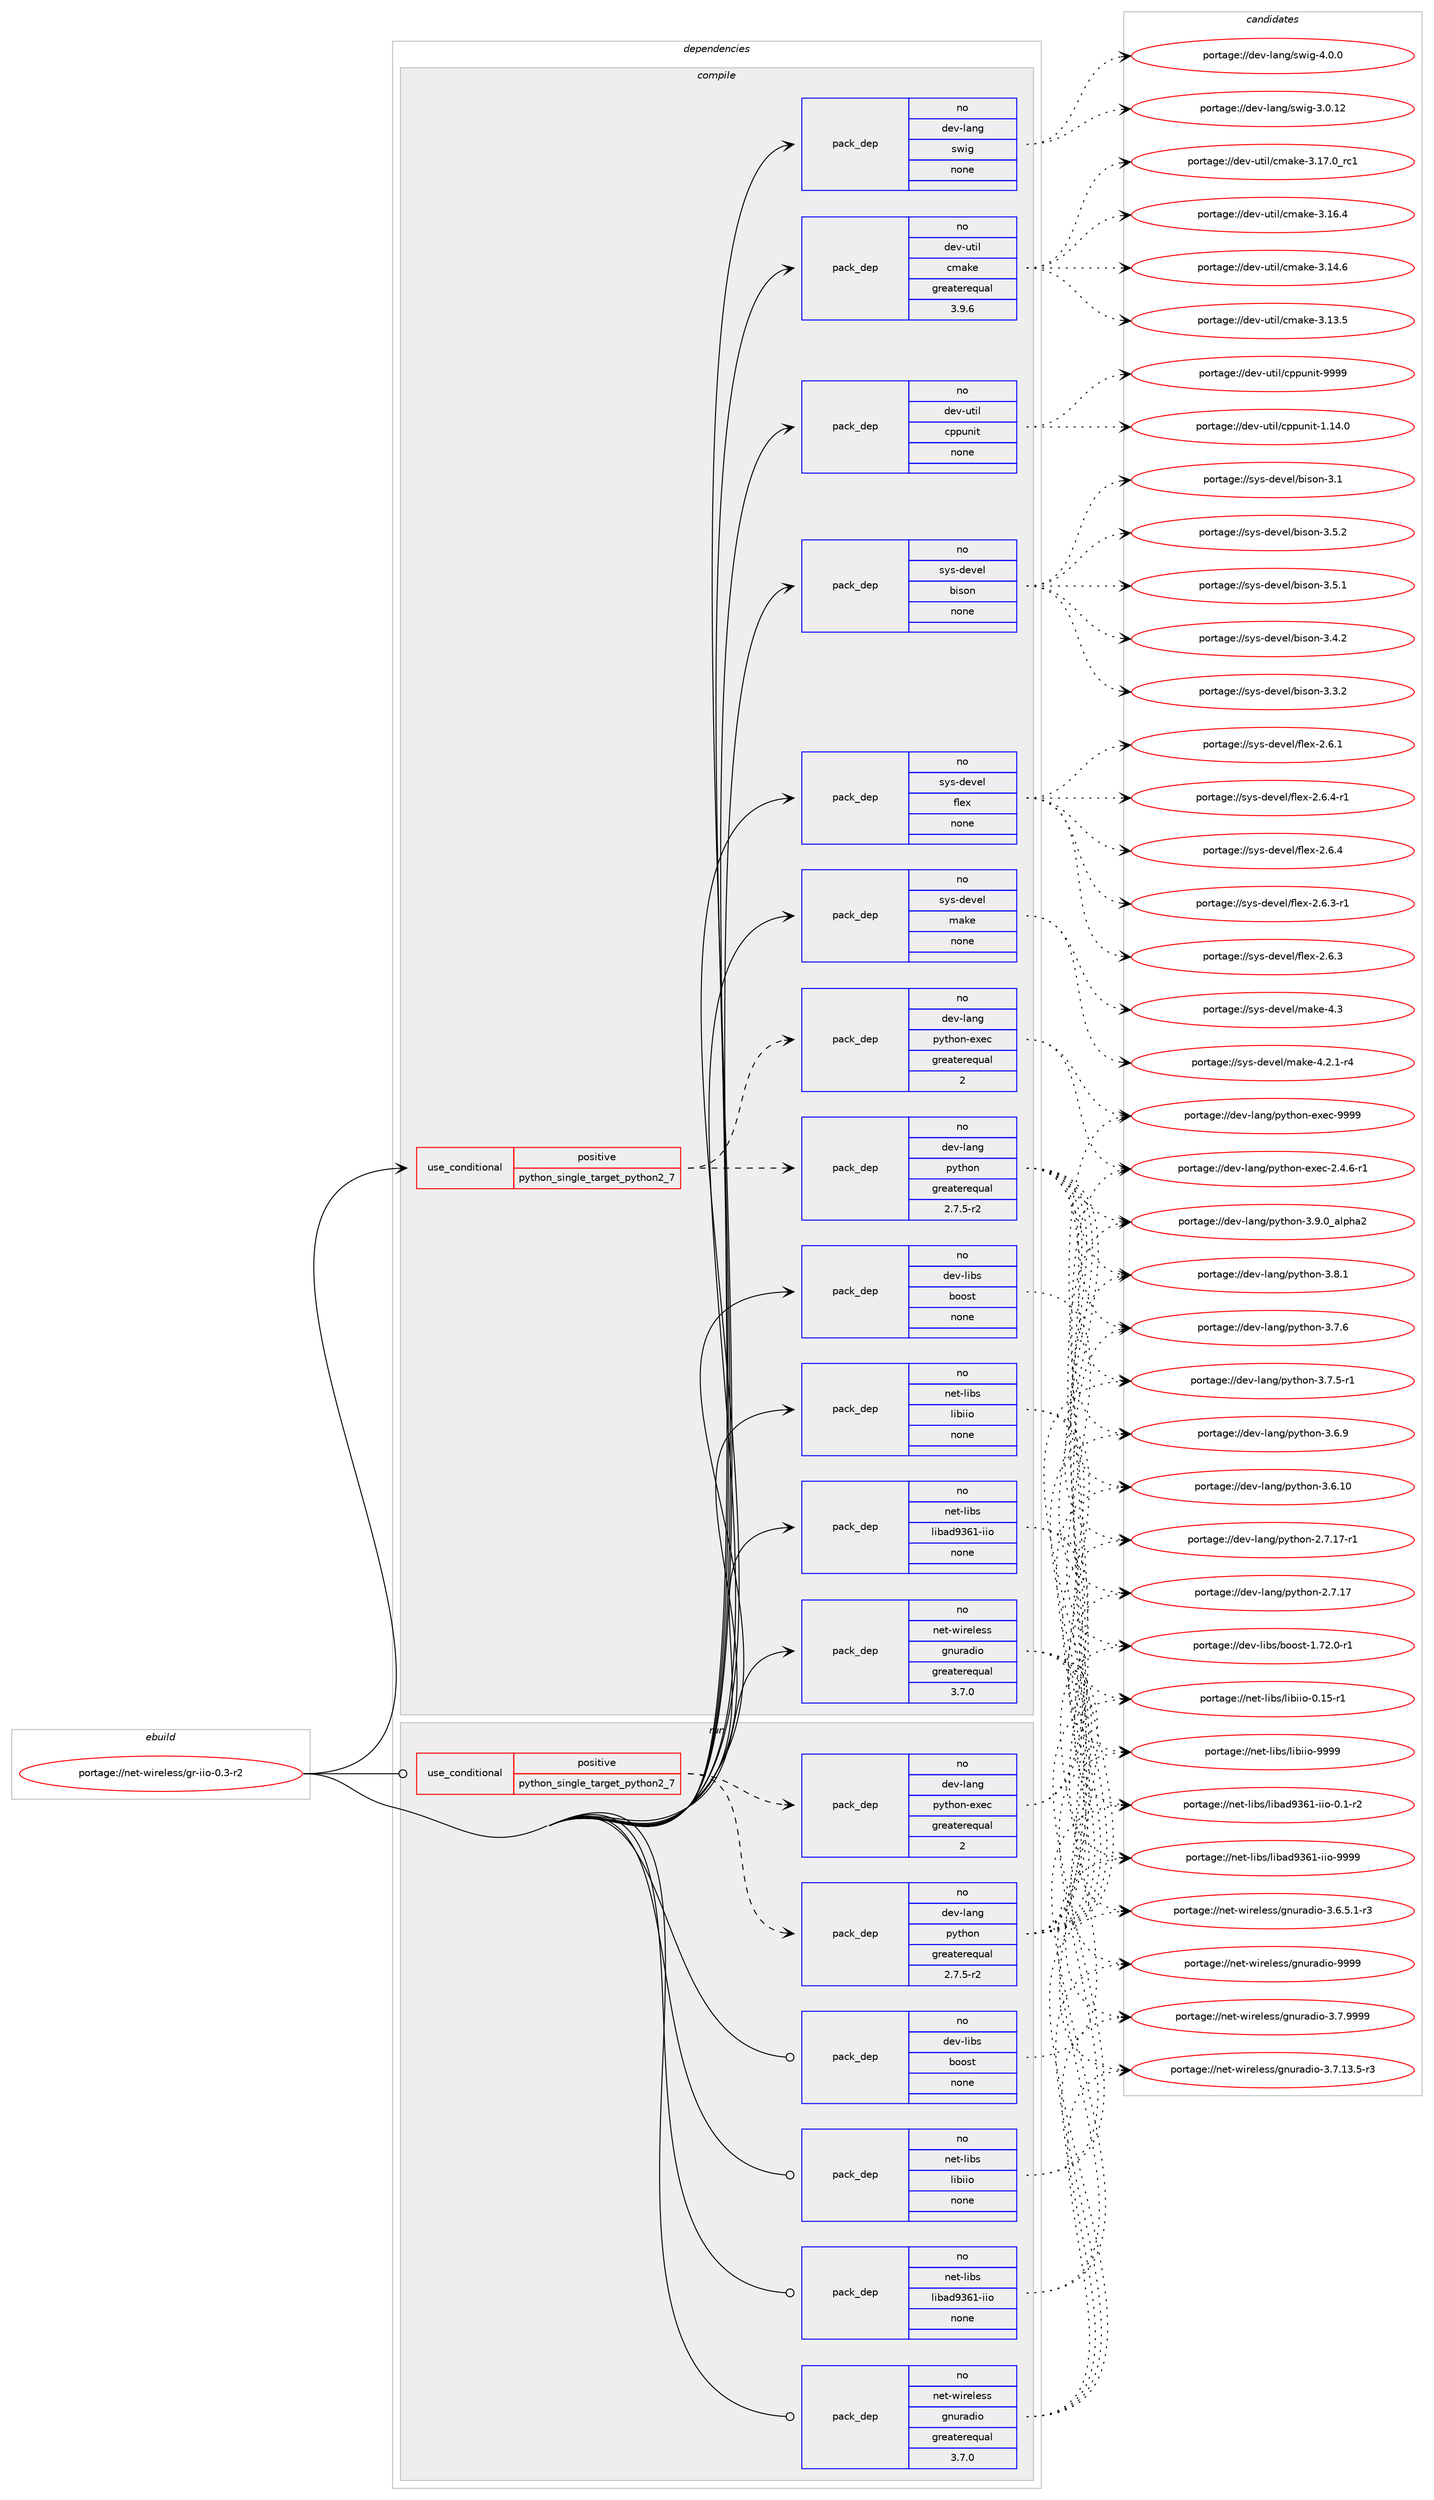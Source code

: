 digraph prolog {

# *************
# Graph options
# *************

newrank=true;
concentrate=true;
compound=true;
graph [rankdir=LR,fontname=Helvetica,fontsize=10,ranksep=1.5];#, ranksep=2.5, nodesep=0.2];
edge  [arrowhead=vee];
node  [fontname=Helvetica,fontsize=10];

# **********
# The ebuild
# **********

subgraph cluster_leftcol {
color=gray;
rank=same;
label=<<i>ebuild</i>>;
id [label="portage://net-wireless/gr-iio-0.3-r2", color=red, width=4, href="../net-wireless/gr-iio-0.3-r2.svg"];
}

# ****************
# The dependencies
# ****************

subgraph cluster_midcol {
color=gray;
label=<<i>dependencies</i>>;
subgraph cluster_compile {
fillcolor="#eeeeee";
style=filled;
label=<<i>compile</i>>;
subgraph cond21011 {
dependency107183 [label=<<TABLE BORDER="0" CELLBORDER="1" CELLSPACING="0" CELLPADDING="4"><TR><TD ROWSPAN="3" CELLPADDING="10">use_conditional</TD></TR><TR><TD>positive</TD></TR><TR><TD>python_single_target_python2_7</TD></TR></TABLE>>, shape=none, color=red];
subgraph pack84387 {
dependency107184 [label=<<TABLE BORDER="0" CELLBORDER="1" CELLSPACING="0" CELLPADDING="4" WIDTH="220"><TR><TD ROWSPAN="6" CELLPADDING="30">pack_dep</TD></TR><TR><TD WIDTH="110">no</TD></TR><TR><TD>dev-lang</TD></TR><TR><TD>python</TD></TR><TR><TD>greaterequal</TD></TR><TR><TD>2.7.5-r2</TD></TR></TABLE>>, shape=none, color=blue];
}
dependency107183:e -> dependency107184:w [weight=20,style="dashed",arrowhead="vee"];
subgraph pack84388 {
dependency107185 [label=<<TABLE BORDER="0" CELLBORDER="1" CELLSPACING="0" CELLPADDING="4" WIDTH="220"><TR><TD ROWSPAN="6" CELLPADDING="30">pack_dep</TD></TR><TR><TD WIDTH="110">no</TD></TR><TR><TD>dev-lang</TD></TR><TR><TD>python-exec</TD></TR><TR><TD>greaterequal</TD></TR><TR><TD>2</TD></TR></TABLE>>, shape=none, color=blue];
}
dependency107183:e -> dependency107185:w [weight=20,style="dashed",arrowhead="vee"];
}
id:e -> dependency107183:w [weight=20,style="solid",arrowhead="vee"];
subgraph pack84389 {
dependency107186 [label=<<TABLE BORDER="0" CELLBORDER="1" CELLSPACING="0" CELLPADDING="4" WIDTH="220"><TR><TD ROWSPAN="6" CELLPADDING="30">pack_dep</TD></TR><TR><TD WIDTH="110">no</TD></TR><TR><TD>dev-lang</TD></TR><TR><TD>swig</TD></TR><TR><TD>none</TD></TR><TR><TD></TD></TR></TABLE>>, shape=none, color=blue];
}
id:e -> dependency107186:w [weight=20,style="solid",arrowhead="vee"];
subgraph pack84390 {
dependency107187 [label=<<TABLE BORDER="0" CELLBORDER="1" CELLSPACING="0" CELLPADDING="4" WIDTH="220"><TR><TD ROWSPAN="6" CELLPADDING="30">pack_dep</TD></TR><TR><TD WIDTH="110">no</TD></TR><TR><TD>dev-libs</TD></TR><TR><TD>boost</TD></TR><TR><TD>none</TD></TR><TR><TD></TD></TR></TABLE>>, shape=none, color=blue];
}
id:e -> dependency107187:w [weight=20,style="solid",arrowhead="vee"];
subgraph pack84391 {
dependency107188 [label=<<TABLE BORDER="0" CELLBORDER="1" CELLSPACING="0" CELLPADDING="4" WIDTH="220"><TR><TD ROWSPAN="6" CELLPADDING="30">pack_dep</TD></TR><TR><TD WIDTH="110">no</TD></TR><TR><TD>dev-util</TD></TR><TR><TD>cmake</TD></TR><TR><TD>greaterequal</TD></TR><TR><TD>3.9.6</TD></TR></TABLE>>, shape=none, color=blue];
}
id:e -> dependency107188:w [weight=20,style="solid",arrowhead="vee"];
subgraph pack84392 {
dependency107189 [label=<<TABLE BORDER="0" CELLBORDER="1" CELLSPACING="0" CELLPADDING="4" WIDTH="220"><TR><TD ROWSPAN="6" CELLPADDING="30">pack_dep</TD></TR><TR><TD WIDTH="110">no</TD></TR><TR><TD>dev-util</TD></TR><TR><TD>cppunit</TD></TR><TR><TD>none</TD></TR><TR><TD></TD></TR></TABLE>>, shape=none, color=blue];
}
id:e -> dependency107189:w [weight=20,style="solid",arrowhead="vee"];
subgraph pack84393 {
dependency107190 [label=<<TABLE BORDER="0" CELLBORDER="1" CELLSPACING="0" CELLPADDING="4" WIDTH="220"><TR><TD ROWSPAN="6" CELLPADDING="30">pack_dep</TD></TR><TR><TD WIDTH="110">no</TD></TR><TR><TD>net-libs</TD></TR><TR><TD>libad9361-iio</TD></TR><TR><TD>none</TD></TR><TR><TD></TD></TR></TABLE>>, shape=none, color=blue];
}
id:e -> dependency107190:w [weight=20,style="solid",arrowhead="vee"];
subgraph pack84394 {
dependency107191 [label=<<TABLE BORDER="0" CELLBORDER="1" CELLSPACING="0" CELLPADDING="4" WIDTH="220"><TR><TD ROWSPAN="6" CELLPADDING="30">pack_dep</TD></TR><TR><TD WIDTH="110">no</TD></TR><TR><TD>net-libs</TD></TR><TR><TD>libiio</TD></TR><TR><TD>none</TD></TR><TR><TD></TD></TR></TABLE>>, shape=none, color=blue];
}
id:e -> dependency107191:w [weight=20,style="solid",arrowhead="vee"];
subgraph pack84395 {
dependency107192 [label=<<TABLE BORDER="0" CELLBORDER="1" CELLSPACING="0" CELLPADDING="4" WIDTH="220"><TR><TD ROWSPAN="6" CELLPADDING="30">pack_dep</TD></TR><TR><TD WIDTH="110">no</TD></TR><TR><TD>net-wireless</TD></TR><TR><TD>gnuradio</TD></TR><TR><TD>greaterequal</TD></TR><TR><TD>3.7.0</TD></TR></TABLE>>, shape=none, color=blue];
}
id:e -> dependency107192:w [weight=20,style="solid",arrowhead="vee"];
subgraph pack84396 {
dependency107193 [label=<<TABLE BORDER="0" CELLBORDER="1" CELLSPACING="0" CELLPADDING="4" WIDTH="220"><TR><TD ROWSPAN="6" CELLPADDING="30">pack_dep</TD></TR><TR><TD WIDTH="110">no</TD></TR><TR><TD>sys-devel</TD></TR><TR><TD>bison</TD></TR><TR><TD>none</TD></TR><TR><TD></TD></TR></TABLE>>, shape=none, color=blue];
}
id:e -> dependency107193:w [weight=20,style="solid",arrowhead="vee"];
subgraph pack84397 {
dependency107194 [label=<<TABLE BORDER="0" CELLBORDER="1" CELLSPACING="0" CELLPADDING="4" WIDTH="220"><TR><TD ROWSPAN="6" CELLPADDING="30">pack_dep</TD></TR><TR><TD WIDTH="110">no</TD></TR><TR><TD>sys-devel</TD></TR><TR><TD>flex</TD></TR><TR><TD>none</TD></TR><TR><TD></TD></TR></TABLE>>, shape=none, color=blue];
}
id:e -> dependency107194:w [weight=20,style="solid",arrowhead="vee"];
subgraph pack84398 {
dependency107195 [label=<<TABLE BORDER="0" CELLBORDER="1" CELLSPACING="0" CELLPADDING="4" WIDTH="220"><TR><TD ROWSPAN="6" CELLPADDING="30">pack_dep</TD></TR><TR><TD WIDTH="110">no</TD></TR><TR><TD>sys-devel</TD></TR><TR><TD>make</TD></TR><TR><TD>none</TD></TR><TR><TD></TD></TR></TABLE>>, shape=none, color=blue];
}
id:e -> dependency107195:w [weight=20,style="solid",arrowhead="vee"];
}
subgraph cluster_compileandrun {
fillcolor="#eeeeee";
style=filled;
label=<<i>compile and run</i>>;
}
subgraph cluster_run {
fillcolor="#eeeeee";
style=filled;
label=<<i>run</i>>;
subgraph cond21012 {
dependency107196 [label=<<TABLE BORDER="0" CELLBORDER="1" CELLSPACING="0" CELLPADDING="4"><TR><TD ROWSPAN="3" CELLPADDING="10">use_conditional</TD></TR><TR><TD>positive</TD></TR><TR><TD>python_single_target_python2_7</TD></TR></TABLE>>, shape=none, color=red];
subgraph pack84399 {
dependency107197 [label=<<TABLE BORDER="0" CELLBORDER="1" CELLSPACING="0" CELLPADDING="4" WIDTH="220"><TR><TD ROWSPAN="6" CELLPADDING="30">pack_dep</TD></TR><TR><TD WIDTH="110">no</TD></TR><TR><TD>dev-lang</TD></TR><TR><TD>python</TD></TR><TR><TD>greaterequal</TD></TR><TR><TD>2.7.5-r2</TD></TR></TABLE>>, shape=none, color=blue];
}
dependency107196:e -> dependency107197:w [weight=20,style="dashed",arrowhead="vee"];
subgraph pack84400 {
dependency107198 [label=<<TABLE BORDER="0" CELLBORDER="1" CELLSPACING="0" CELLPADDING="4" WIDTH="220"><TR><TD ROWSPAN="6" CELLPADDING="30">pack_dep</TD></TR><TR><TD WIDTH="110">no</TD></TR><TR><TD>dev-lang</TD></TR><TR><TD>python-exec</TD></TR><TR><TD>greaterequal</TD></TR><TR><TD>2</TD></TR></TABLE>>, shape=none, color=blue];
}
dependency107196:e -> dependency107198:w [weight=20,style="dashed",arrowhead="vee"];
}
id:e -> dependency107196:w [weight=20,style="solid",arrowhead="odot"];
subgraph pack84401 {
dependency107199 [label=<<TABLE BORDER="0" CELLBORDER="1" CELLSPACING="0" CELLPADDING="4" WIDTH="220"><TR><TD ROWSPAN="6" CELLPADDING="30">pack_dep</TD></TR><TR><TD WIDTH="110">no</TD></TR><TR><TD>dev-libs</TD></TR><TR><TD>boost</TD></TR><TR><TD>none</TD></TR><TR><TD></TD></TR></TABLE>>, shape=none, color=blue];
}
id:e -> dependency107199:w [weight=20,style="solid",arrowhead="odot"];
subgraph pack84402 {
dependency107200 [label=<<TABLE BORDER="0" CELLBORDER="1" CELLSPACING="0" CELLPADDING="4" WIDTH="220"><TR><TD ROWSPAN="6" CELLPADDING="30">pack_dep</TD></TR><TR><TD WIDTH="110">no</TD></TR><TR><TD>net-libs</TD></TR><TR><TD>libad9361-iio</TD></TR><TR><TD>none</TD></TR><TR><TD></TD></TR></TABLE>>, shape=none, color=blue];
}
id:e -> dependency107200:w [weight=20,style="solid",arrowhead="odot"];
subgraph pack84403 {
dependency107201 [label=<<TABLE BORDER="0" CELLBORDER="1" CELLSPACING="0" CELLPADDING="4" WIDTH="220"><TR><TD ROWSPAN="6" CELLPADDING="30">pack_dep</TD></TR><TR><TD WIDTH="110">no</TD></TR><TR><TD>net-libs</TD></TR><TR><TD>libiio</TD></TR><TR><TD>none</TD></TR><TR><TD></TD></TR></TABLE>>, shape=none, color=blue];
}
id:e -> dependency107201:w [weight=20,style="solid",arrowhead="odot"];
subgraph pack84404 {
dependency107202 [label=<<TABLE BORDER="0" CELLBORDER="1" CELLSPACING="0" CELLPADDING="4" WIDTH="220"><TR><TD ROWSPAN="6" CELLPADDING="30">pack_dep</TD></TR><TR><TD WIDTH="110">no</TD></TR><TR><TD>net-wireless</TD></TR><TR><TD>gnuradio</TD></TR><TR><TD>greaterequal</TD></TR><TR><TD>3.7.0</TD></TR></TABLE>>, shape=none, color=blue];
}
id:e -> dependency107202:w [weight=20,style="solid",arrowhead="odot"];
}
}

# **************
# The candidates
# **************

subgraph cluster_choices {
rank=same;
color=gray;
label=<<i>candidates</i>>;

subgraph choice84387 {
color=black;
nodesep=1;
choice10010111845108971101034711212111610411111045514657464895971081121049750 [label="portage://dev-lang/python-3.9.0_alpha2", color=red, width=4,href="../dev-lang/python-3.9.0_alpha2.svg"];
choice100101118451089711010347112121116104111110455146564649 [label="portage://dev-lang/python-3.8.1", color=red, width=4,href="../dev-lang/python-3.8.1.svg"];
choice100101118451089711010347112121116104111110455146554654 [label="portage://dev-lang/python-3.7.6", color=red, width=4,href="../dev-lang/python-3.7.6.svg"];
choice1001011184510897110103471121211161041111104551465546534511449 [label="portage://dev-lang/python-3.7.5-r1", color=red, width=4,href="../dev-lang/python-3.7.5-r1.svg"];
choice100101118451089711010347112121116104111110455146544657 [label="portage://dev-lang/python-3.6.9", color=red, width=4,href="../dev-lang/python-3.6.9.svg"];
choice10010111845108971101034711212111610411111045514654464948 [label="portage://dev-lang/python-3.6.10", color=red, width=4,href="../dev-lang/python-3.6.10.svg"];
choice100101118451089711010347112121116104111110455046554649554511449 [label="portage://dev-lang/python-2.7.17-r1", color=red, width=4,href="../dev-lang/python-2.7.17-r1.svg"];
choice10010111845108971101034711212111610411111045504655464955 [label="portage://dev-lang/python-2.7.17", color=red, width=4,href="../dev-lang/python-2.7.17.svg"];
dependency107184:e -> choice10010111845108971101034711212111610411111045514657464895971081121049750:w [style=dotted,weight="100"];
dependency107184:e -> choice100101118451089711010347112121116104111110455146564649:w [style=dotted,weight="100"];
dependency107184:e -> choice100101118451089711010347112121116104111110455146554654:w [style=dotted,weight="100"];
dependency107184:e -> choice1001011184510897110103471121211161041111104551465546534511449:w [style=dotted,weight="100"];
dependency107184:e -> choice100101118451089711010347112121116104111110455146544657:w [style=dotted,weight="100"];
dependency107184:e -> choice10010111845108971101034711212111610411111045514654464948:w [style=dotted,weight="100"];
dependency107184:e -> choice100101118451089711010347112121116104111110455046554649554511449:w [style=dotted,weight="100"];
dependency107184:e -> choice10010111845108971101034711212111610411111045504655464955:w [style=dotted,weight="100"];
}
subgraph choice84388 {
color=black;
nodesep=1;
choice10010111845108971101034711212111610411111045101120101994557575757 [label="portage://dev-lang/python-exec-9999", color=red, width=4,href="../dev-lang/python-exec-9999.svg"];
choice10010111845108971101034711212111610411111045101120101994550465246544511449 [label="portage://dev-lang/python-exec-2.4.6-r1", color=red, width=4,href="../dev-lang/python-exec-2.4.6-r1.svg"];
dependency107185:e -> choice10010111845108971101034711212111610411111045101120101994557575757:w [style=dotted,weight="100"];
dependency107185:e -> choice10010111845108971101034711212111610411111045101120101994550465246544511449:w [style=dotted,weight="100"];
}
subgraph choice84389 {
color=black;
nodesep=1;
choice100101118451089711010347115119105103455246484648 [label="portage://dev-lang/swig-4.0.0", color=red, width=4,href="../dev-lang/swig-4.0.0.svg"];
choice10010111845108971101034711511910510345514648464950 [label="portage://dev-lang/swig-3.0.12", color=red, width=4,href="../dev-lang/swig-3.0.12.svg"];
dependency107186:e -> choice100101118451089711010347115119105103455246484648:w [style=dotted,weight="100"];
dependency107186:e -> choice10010111845108971101034711511910510345514648464950:w [style=dotted,weight="100"];
}
subgraph choice84390 {
color=black;
nodesep=1;
choice10010111845108105981154798111111115116454946555046484511449 [label="portage://dev-libs/boost-1.72.0-r1", color=red, width=4,href="../dev-libs/boost-1.72.0-r1.svg"];
dependency107187:e -> choice10010111845108105981154798111111115116454946555046484511449:w [style=dotted,weight="100"];
}
subgraph choice84391 {
color=black;
nodesep=1;
choice1001011184511711610510847991099710710145514649554648951149949 [label="portage://dev-util/cmake-3.17.0_rc1", color=red, width=4,href="../dev-util/cmake-3.17.0_rc1.svg"];
choice1001011184511711610510847991099710710145514649544652 [label="portage://dev-util/cmake-3.16.4", color=red, width=4,href="../dev-util/cmake-3.16.4.svg"];
choice1001011184511711610510847991099710710145514649524654 [label="portage://dev-util/cmake-3.14.6", color=red, width=4,href="../dev-util/cmake-3.14.6.svg"];
choice1001011184511711610510847991099710710145514649514653 [label="portage://dev-util/cmake-3.13.5", color=red, width=4,href="../dev-util/cmake-3.13.5.svg"];
dependency107188:e -> choice1001011184511711610510847991099710710145514649554648951149949:w [style=dotted,weight="100"];
dependency107188:e -> choice1001011184511711610510847991099710710145514649544652:w [style=dotted,weight="100"];
dependency107188:e -> choice1001011184511711610510847991099710710145514649524654:w [style=dotted,weight="100"];
dependency107188:e -> choice1001011184511711610510847991099710710145514649514653:w [style=dotted,weight="100"];
}
subgraph choice84392 {
color=black;
nodesep=1;
choice1001011184511711610510847991121121171101051164557575757 [label="portage://dev-util/cppunit-9999", color=red, width=4,href="../dev-util/cppunit-9999.svg"];
choice10010111845117116105108479911211211711010511645494649524648 [label="portage://dev-util/cppunit-1.14.0", color=red, width=4,href="../dev-util/cppunit-1.14.0.svg"];
dependency107189:e -> choice1001011184511711610510847991121121171101051164557575757:w [style=dotted,weight="100"];
dependency107189:e -> choice10010111845117116105108479911211211711010511645494649524648:w [style=dotted,weight="100"];
}
subgraph choice84393 {
color=black;
nodesep=1;
choice110101116451081059811547108105989710057515449451051051114557575757 [label="portage://net-libs/libad9361-iio-9999", color=red, width=4,href="../net-libs/libad9361-iio-9999.svg"];
choice11010111645108105981154710810598971005751544945105105111454846494511450 [label="portage://net-libs/libad9361-iio-0.1-r2", color=red, width=4,href="../net-libs/libad9361-iio-0.1-r2.svg"];
dependency107190:e -> choice110101116451081059811547108105989710057515449451051051114557575757:w [style=dotted,weight="100"];
dependency107190:e -> choice11010111645108105981154710810598971005751544945105105111454846494511450:w [style=dotted,weight="100"];
}
subgraph choice84394 {
color=black;
nodesep=1;
choice110101116451081059811547108105981051051114557575757 [label="portage://net-libs/libiio-9999", color=red, width=4,href="../net-libs/libiio-9999.svg"];
choice1101011164510810598115471081059810510511145484649534511449 [label="portage://net-libs/libiio-0.15-r1", color=red, width=4,href="../net-libs/libiio-0.15-r1.svg"];
dependency107191:e -> choice110101116451081059811547108105981051051114557575757:w [style=dotted,weight="100"];
dependency107191:e -> choice1101011164510810598115471081059810510511145484649534511449:w [style=dotted,weight="100"];
}
subgraph choice84395 {
color=black;
nodesep=1;
choice1101011164511910511410110810111511547103110117114971001051114557575757 [label="portage://net-wireless/gnuradio-9999", color=red, width=4,href="../net-wireless/gnuradio-9999.svg"];
choice110101116451191051141011081011151154710311011711497100105111455146554657575757 [label="portage://net-wireless/gnuradio-3.7.9999", color=red, width=4,href="../net-wireless/gnuradio-3.7.9999.svg"];
choice1101011164511910511410110810111511547103110117114971001051114551465546495146534511451 [label="portage://net-wireless/gnuradio-3.7.13.5-r3", color=red, width=4,href="../net-wireless/gnuradio-3.7.13.5-r3.svg"];
choice11010111645119105114101108101115115471031101171149710010511145514654465346494511451 [label="portage://net-wireless/gnuradio-3.6.5.1-r3", color=red, width=4,href="../net-wireless/gnuradio-3.6.5.1-r3.svg"];
dependency107192:e -> choice1101011164511910511410110810111511547103110117114971001051114557575757:w [style=dotted,weight="100"];
dependency107192:e -> choice110101116451191051141011081011151154710311011711497100105111455146554657575757:w [style=dotted,weight="100"];
dependency107192:e -> choice1101011164511910511410110810111511547103110117114971001051114551465546495146534511451:w [style=dotted,weight="100"];
dependency107192:e -> choice11010111645119105114101108101115115471031101171149710010511145514654465346494511451:w [style=dotted,weight="100"];
}
subgraph choice84396 {
color=black;
nodesep=1;
choice115121115451001011181011084798105115111110455146534650 [label="portage://sys-devel/bison-3.5.2", color=red, width=4,href="../sys-devel/bison-3.5.2.svg"];
choice115121115451001011181011084798105115111110455146534649 [label="portage://sys-devel/bison-3.5.1", color=red, width=4,href="../sys-devel/bison-3.5.1.svg"];
choice115121115451001011181011084798105115111110455146524650 [label="portage://sys-devel/bison-3.4.2", color=red, width=4,href="../sys-devel/bison-3.4.2.svg"];
choice115121115451001011181011084798105115111110455146514650 [label="portage://sys-devel/bison-3.3.2", color=red, width=4,href="../sys-devel/bison-3.3.2.svg"];
choice11512111545100101118101108479810511511111045514649 [label="portage://sys-devel/bison-3.1", color=red, width=4,href="../sys-devel/bison-3.1.svg"];
dependency107193:e -> choice115121115451001011181011084798105115111110455146534650:w [style=dotted,weight="100"];
dependency107193:e -> choice115121115451001011181011084798105115111110455146534649:w [style=dotted,weight="100"];
dependency107193:e -> choice115121115451001011181011084798105115111110455146524650:w [style=dotted,weight="100"];
dependency107193:e -> choice115121115451001011181011084798105115111110455146514650:w [style=dotted,weight="100"];
dependency107193:e -> choice11512111545100101118101108479810511511111045514649:w [style=dotted,weight="100"];
}
subgraph choice84397 {
color=black;
nodesep=1;
choice11512111545100101118101108471021081011204550465446524511449 [label="portage://sys-devel/flex-2.6.4-r1", color=red, width=4,href="../sys-devel/flex-2.6.4-r1.svg"];
choice1151211154510010111810110847102108101120455046544652 [label="portage://sys-devel/flex-2.6.4", color=red, width=4,href="../sys-devel/flex-2.6.4.svg"];
choice11512111545100101118101108471021081011204550465446514511449 [label="portage://sys-devel/flex-2.6.3-r1", color=red, width=4,href="../sys-devel/flex-2.6.3-r1.svg"];
choice1151211154510010111810110847102108101120455046544651 [label="portage://sys-devel/flex-2.6.3", color=red, width=4,href="../sys-devel/flex-2.6.3.svg"];
choice1151211154510010111810110847102108101120455046544649 [label="portage://sys-devel/flex-2.6.1", color=red, width=4,href="../sys-devel/flex-2.6.1.svg"];
dependency107194:e -> choice11512111545100101118101108471021081011204550465446524511449:w [style=dotted,weight="100"];
dependency107194:e -> choice1151211154510010111810110847102108101120455046544652:w [style=dotted,weight="100"];
dependency107194:e -> choice11512111545100101118101108471021081011204550465446514511449:w [style=dotted,weight="100"];
dependency107194:e -> choice1151211154510010111810110847102108101120455046544651:w [style=dotted,weight="100"];
dependency107194:e -> choice1151211154510010111810110847102108101120455046544649:w [style=dotted,weight="100"];
}
subgraph choice84398 {
color=black;
nodesep=1;
choice11512111545100101118101108471099710710145524651 [label="portage://sys-devel/make-4.3", color=red, width=4,href="../sys-devel/make-4.3.svg"];
choice1151211154510010111810110847109971071014552465046494511452 [label="portage://sys-devel/make-4.2.1-r4", color=red, width=4,href="../sys-devel/make-4.2.1-r4.svg"];
dependency107195:e -> choice11512111545100101118101108471099710710145524651:w [style=dotted,weight="100"];
dependency107195:e -> choice1151211154510010111810110847109971071014552465046494511452:w [style=dotted,weight="100"];
}
subgraph choice84399 {
color=black;
nodesep=1;
choice10010111845108971101034711212111610411111045514657464895971081121049750 [label="portage://dev-lang/python-3.9.0_alpha2", color=red, width=4,href="../dev-lang/python-3.9.0_alpha2.svg"];
choice100101118451089711010347112121116104111110455146564649 [label="portage://dev-lang/python-3.8.1", color=red, width=4,href="../dev-lang/python-3.8.1.svg"];
choice100101118451089711010347112121116104111110455146554654 [label="portage://dev-lang/python-3.7.6", color=red, width=4,href="../dev-lang/python-3.7.6.svg"];
choice1001011184510897110103471121211161041111104551465546534511449 [label="portage://dev-lang/python-3.7.5-r1", color=red, width=4,href="../dev-lang/python-3.7.5-r1.svg"];
choice100101118451089711010347112121116104111110455146544657 [label="portage://dev-lang/python-3.6.9", color=red, width=4,href="../dev-lang/python-3.6.9.svg"];
choice10010111845108971101034711212111610411111045514654464948 [label="portage://dev-lang/python-3.6.10", color=red, width=4,href="../dev-lang/python-3.6.10.svg"];
choice100101118451089711010347112121116104111110455046554649554511449 [label="portage://dev-lang/python-2.7.17-r1", color=red, width=4,href="../dev-lang/python-2.7.17-r1.svg"];
choice10010111845108971101034711212111610411111045504655464955 [label="portage://dev-lang/python-2.7.17", color=red, width=4,href="../dev-lang/python-2.7.17.svg"];
dependency107197:e -> choice10010111845108971101034711212111610411111045514657464895971081121049750:w [style=dotted,weight="100"];
dependency107197:e -> choice100101118451089711010347112121116104111110455146564649:w [style=dotted,weight="100"];
dependency107197:e -> choice100101118451089711010347112121116104111110455146554654:w [style=dotted,weight="100"];
dependency107197:e -> choice1001011184510897110103471121211161041111104551465546534511449:w [style=dotted,weight="100"];
dependency107197:e -> choice100101118451089711010347112121116104111110455146544657:w [style=dotted,weight="100"];
dependency107197:e -> choice10010111845108971101034711212111610411111045514654464948:w [style=dotted,weight="100"];
dependency107197:e -> choice100101118451089711010347112121116104111110455046554649554511449:w [style=dotted,weight="100"];
dependency107197:e -> choice10010111845108971101034711212111610411111045504655464955:w [style=dotted,weight="100"];
}
subgraph choice84400 {
color=black;
nodesep=1;
choice10010111845108971101034711212111610411111045101120101994557575757 [label="portage://dev-lang/python-exec-9999", color=red, width=4,href="../dev-lang/python-exec-9999.svg"];
choice10010111845108971101034711212111610411111045101120101994550465246544511449 [label="portage://dev-lang/python-exec-2.4.6-r1", color=red, width=4,href="../dev-lang/python-exec-2.4.6-r1.svg"];
dependency107198:e -> choice10010111845108971101034711212111610411111045101120101994557575757:w [style=dotted,weight="100"];
dependency107198:e -> choice10010111845108971101034711212111610411111045101120101994550465246544511449:w [style=dotted,weight="100"];
}
subgraph choice84401 {
color=black;
nodesep=1;
choice10010111845108105981154798111111115116454946555046484511449 [label="portage://dev-libs/boost-1.72.0-r1", color=red, width=4,href="../dev-libs/boost-1.72.0-r1.svg"];
dependency107199:e -> choice10010111845108105981154798111111115116454946555046484511449:w [style=dotted,weight="100"];
}
subgraph choice84402 {
color=black;
nodesep=1;
choice110101116451081059811547108105989710057515449451051051114557575757 [label="portage://net-libs/libad9361-iio-9999", color=red, width=4,href="../net-libs/libad9361-iio-9999.svg"];
choice11010111645108105981154710810598971005751544945105105111454846494511450 [label="portage://net-libs/libad9361-iio-0.1-r2", color=red, width=4,href="../net-libs/libad9361-iio-0.1-r2.svg"];
dependency107200:e -> choice110101116451081059811547108105989710057515449451051051114557575757:w [style=dotted,weight="100"];
dependency107200:e -> choice11010111645108105981154710810598971005751544945105105111454846494511450:w [style=dotted,weight="100"];
}
subgraph choice84403 {
color=black;
nodesep=1;
choice110101116451081059811547108105981051051114557575757 [label="portage://net-libs/libiio-9999", color=red, width=4,href="../net-libs/libiio-9999.svg"];
choice1101011164510810598115471081059810510511145484649534511449 [label="portage://net-libs/libiio-0.15-r1", color=red, width=4,href="../net-libs/libiio-0.15-r1.svg"];
dependency107201:e -> choice110101116451081059811547108105981051051114557575757:w [style=dotted,weight="100"];
dependency107201:e -> choice1101011164510810598115471081059810510511145484649534511449:w [style=dotted,weight="100"];
}
subgraph choice84404 {
color=black;
nodesep=1;
choice1101011164511910511410110810111511547103110117114971001051114557575757 [label="portage://net-wireless/gnuradio-9999", color=red, width=4,href="../net-wireless/gnuradio-9999.svg"];
choice110101116451191051141011081011151154710311011711497100105111455146554657575757 [label="portage://net-wireless/gnuradio-3.7.9999", color=red, width=4,href="../net-wireless/gnuradio-3.7.9999.svg"];
choice1101011164511910511410110810111511547103110117114971001051114551465546495146534511451 [label="portage://net-wireless/gnuradio-3.7.13.5-r3", color=red, width=4,href="../net-wireless/gnuradio-3.7.13.5-r3.svg"];
choice11010111645119105114101108101115115471031101171149710010511145514654465346494511451 [label="portage://net-wireless/gnuradio-3.6.5.1-r3", color=red, width=4,href="../net-wireless/gnuradio-3.6.5.1-r3.svg"];
dependency107202:e -> choice1101011164511910511410110810111511547103110117114971001051114557575757:w [style=dotted,weight="100"];
dependency107202:e -> choice110101116451191051141011081011151154710311011711497100105111455146554657575757:w [style=dotted,weight="100"];
dependency107202:e -> choice1101011164511910511410110810111511547103110117114971001051114551465546495146534511451:w [style=dotted,weight="100"];
dependency107202:e -> choice11010111645119105114101108101115115471031101171149710010511145514654465346494511451:w [style=dotted,weight="100"];
}
}

}
